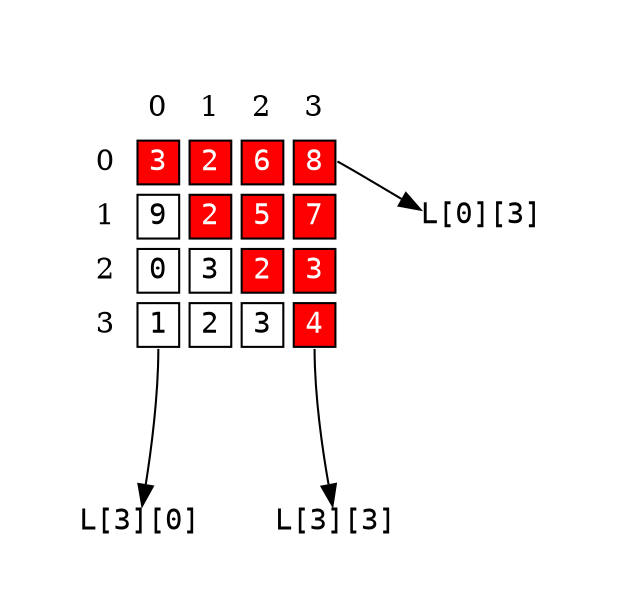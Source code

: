 digraph {
    graph [pad="0.5", nodesep="0.5", ranksep="1"];
    node [shape=plain]

    A2D [label=<
    <table border="0" cellborder="1" cellspacing="5">
        <tr>
            <td color="none" width="20%"></td>
            <td color="none" width="20%">0</td>
            <td color="none" width="20%">1</td>
            <td color="none" width="20%">2</td>
            <td color="none" width="20%">3</td>
        </tr>
        <tr>
            <td color="none">0</td>
            <td bgcolor="red"><font face="monospace" color="white">3</font></td>
            <td bgcolor="red"><font face="monospace" color="white">2</font></td>
            <td bgcolor="red"><font face="monospace" color="white">6</font></td>
            <td bgcolor="red" port="ex1"><font face="monospace" color="white">8</font></td>
        </tr>
        <tr>
            <td color="none">1</td>
            <td><font face="monospace">9</font></td>
            <td bgcolor="red"><font face="monospace" color="white">2</font></td>
            <td bgcolor="red"><font face="monospace" color="white">5</font></td>
            <td bgcolor="red"><font face="monospace" color="white">7</font></td>
        </tr>
        <tr>
            <td color="none">2</td>
            <td><font face="monospace">0</font></td>
            <td><font face="monospace">3</font></td>
            <td bgcolor="red"><font face="monospace" color="white">2</font></td>
            <td bgcolor="red"><font face="monospace" color="white">3</font></td>
        </tr>
        <tr>
            <td color="none">3</td>
            <td port="ex2"><font face="monospace">1</font></td>
            <td><font face="monospace">2</font></td>
            <td><font face="monospace">3</font></td>
            <td bgcolor="red" port="ex3"><font face="monospace" color="white">4</font></td>
        </tr>
    </table>>]

    ex1 [label=<<font face="monospace">L[0][3]</font>>]
    ex2 [label=<<font face="monospace">L[3][0]</font>>]
    ex3 [label=<<font face="monospace">L[3][3]</font>>]

    A2D:ex1 -> ex1
    A2D:ex2 -> ex2
    A2D:ex3 -> ex3
    {rank=same;A2D:ex1 ex1}
}